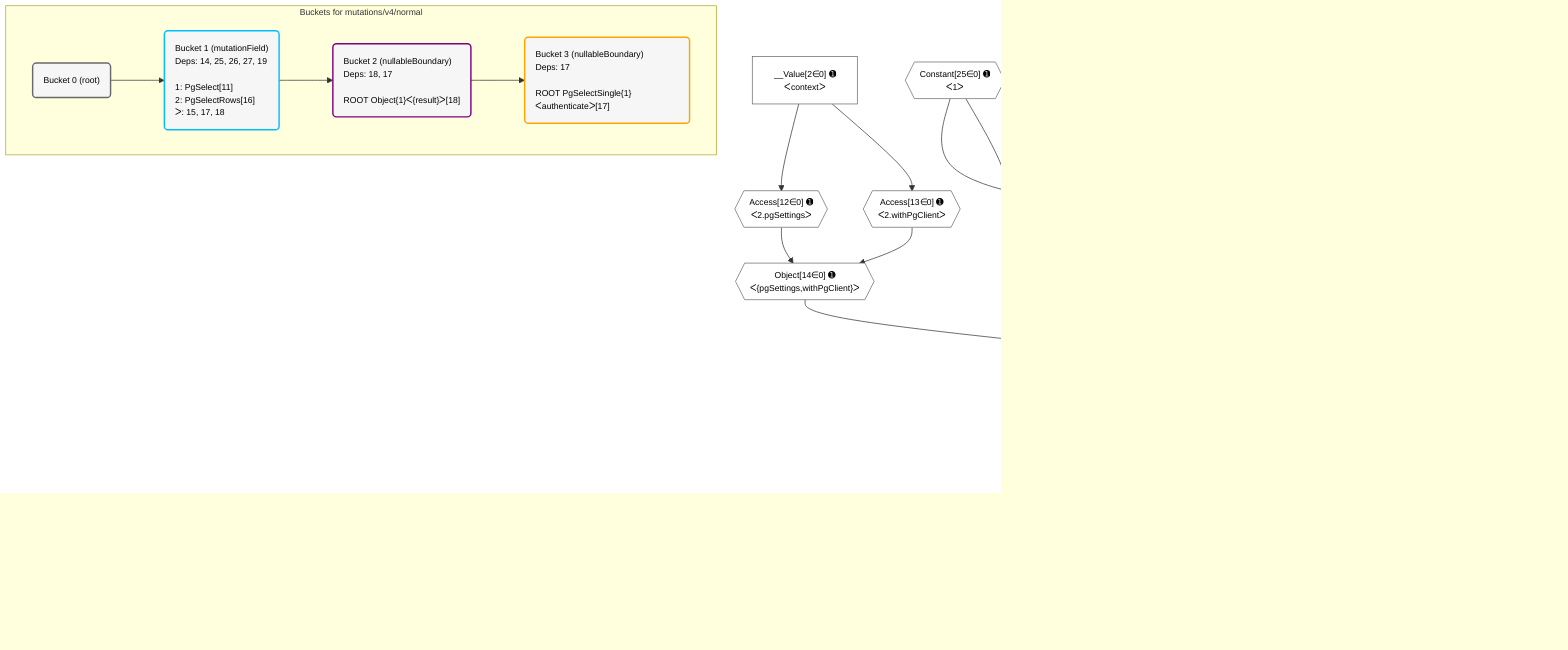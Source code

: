 %%{init: {'themeVariables': { 'fontSize': '12px'}}}%%
graph TD
    classDef path fill:#eee,stroke:#000,color:#000
    classDef plan fill:#fff,stroke-width:1px,color:#000
    classDef itemplan fill:#fff,stroke-width:2px,color:#000
    classDef unbatchedplan fill:#dff,stroke-width:1px,color:#000
    classDef sideeffectplan fill:#fcc,stroke-width:2px,color:#000
    classDef bucket fill:#f6f6f6,color:#000,stroke-width:2px,text-align:left


    %% plan dependencies
    __InputObject6{{"__InputObject[6∈0] ➊"}}:::plan
    Constant7{{"Constant[7∈0] ➊<br />ᐸundefinedᐳ"}}:::plan
    Constant25{{"Constant[25∈0] ➊<br />ᐸ1ᐳ"}}:::plan
    Constant26{{"Constant[26∈0] ➊<br />ᐸ'2'ᐳ"}}:::plan
    Constant27{{"Constant[27∈0] ➊<br />ᐸ'3'ᐳ"}}:::plan
    Constant7 & Constant25 & Constant26 & Constant27 --> __InputObject6
    Object14{{"Object[14∈0] ➊<br />ᐸ{pgSettings,withPgClient}ᐳ"}}:::plan
    Access12{{"Access[12∈0] ➊<br />ᐸ2.pgSettingsᐳ"}}:::plan
    Access13{{"Access[13∈0] ➊<br />ᐸ2.withPgClientᐳ"}}:::plan
    Access12 & Access13 --> Object14
    __Value2["__Value[2∈0] ➊<br />ᐸcontextᐳ"]:::plan
    __Value2 --> Access12
    __Value2 --> Access13
    ApplyInput19{{"ApplyInput[19∈0] ➊"}}:::plan
    __InputObject6 --> ApplyInput19
    __Value4["__Value[4∈0] ➊<br />ᐸrootValueᐳ"]:::plan
    PgSelect11[["PgSelect[11∈1] ➊<br />ᐸauthenticate(mutation)ᐳ"]]:::sideeffectplan
    Object14 & Constant25 & Constant26 & Constant27 & ApplyInput19 --> PgSelect11
    First15{{"First[15∈1] ➊"}}:::plan
    PgSelectRows16[["PgSelectRows[16∈1] ➊"]]:::plan
    PgSelectRows16 --> First15
    PgSelect11 --> PgSelectRows16
    PgSelectSingle17{{"PgSelectSingle[17∈1] ➊<br />ᐸauthenticateᐳ"}}:::plan
    First15 --> PgSelectSingle17
    Object18{{"Object[18∈1] ➊<br />ᐸ{result}ᐳ"}}:::plan
    PgSelectSingle17 --> Object18
    PgClassExpression20{{"PgClassExpression[20∈3] ➊<br />ᐸ__authenticate__.”role”ᐳ"}}:::plan
    PgSelectSingle17 --> PgClassExpression20
    PgClassExpression21{{"PgClassExpression[21∈3] ➊<br />ᐸ__authenticate__.”exp”ᐳ"}}:::plan
    PgSelectSingle17 --> PgClassExpression21
    PgClassExpression22{{"PgClassExpression[22∈3] ➊<br />ᐸ__authenticate__.”a”ᐳ"}}:::plan
    PgSelectSingle17 --> PgClassExpression22
    PgClassExpression23{{"PgClassExpression[23∈3] ➊<br />ᐸ__authenticate__.”b”ᐳ"}}:::plan
    PgSelectSingle17 --> PgClassExpression23
    PgClassExpression24{{"PgClassExpression[24∈3] ➊<br />ᐸ__authenticate__.”c”ᐳ"}}:::plan
    PgSelectSingle17 --> PgClassExpression24

    %% define steps

    subgraph "Buckets for mutations/v4/normal"
    Bucket0("Bucket 0 (root)"):::bucket
    classDef bucket0 stroke:#696969
    class Bucket0,__Value2,__Value4,__InputObject6,Constant7,Access12,Access13,Object14,ApplyInput19,Constant25,Constant26,Constant27 bucket0
    Bucket1("Bucket 1 (mutationField)<br />Deps: 14, 25, 26, 27, 19<br /><br />1: PgSelect[11]<br />2: PgSelectRows[16]<br />ᐳ: 15, 17, 18"):::bucket
    classDef bucket1 stroke:#00bfff
    class Bucket1,PgSelect11,First15,PgSelectRows16,PgSelectSingle17,Object18 bucket1
    Bucket2("Bucket 2 (nullableBoundary)<br />Deps: 18, 17<br /><br />ROOT Object{1}ᐸ{result}ᐳ[18]"):::bucket
    classDef bucket2 stroke:#7f007f
    class Bucket2 bucket2
    Bucket3("Bucket 3 (nullableBoundary)<br />Deps: 17<br /><br />ROOT PgSelectSingle{1}ᐸauthenticateᐳ[17]"):::bucket
    classDef bucket3 stroke:#ffa500
    class Bucket3,PgClassExpression20,PgClassExpression21,PgClassExpression22,PgClassExpression23,PgClassExpression24 bucket3
    Bucket0 --> Bucket1
    Bucket1 --> Bucket2
    Bucket2 --> Bucket3
    end